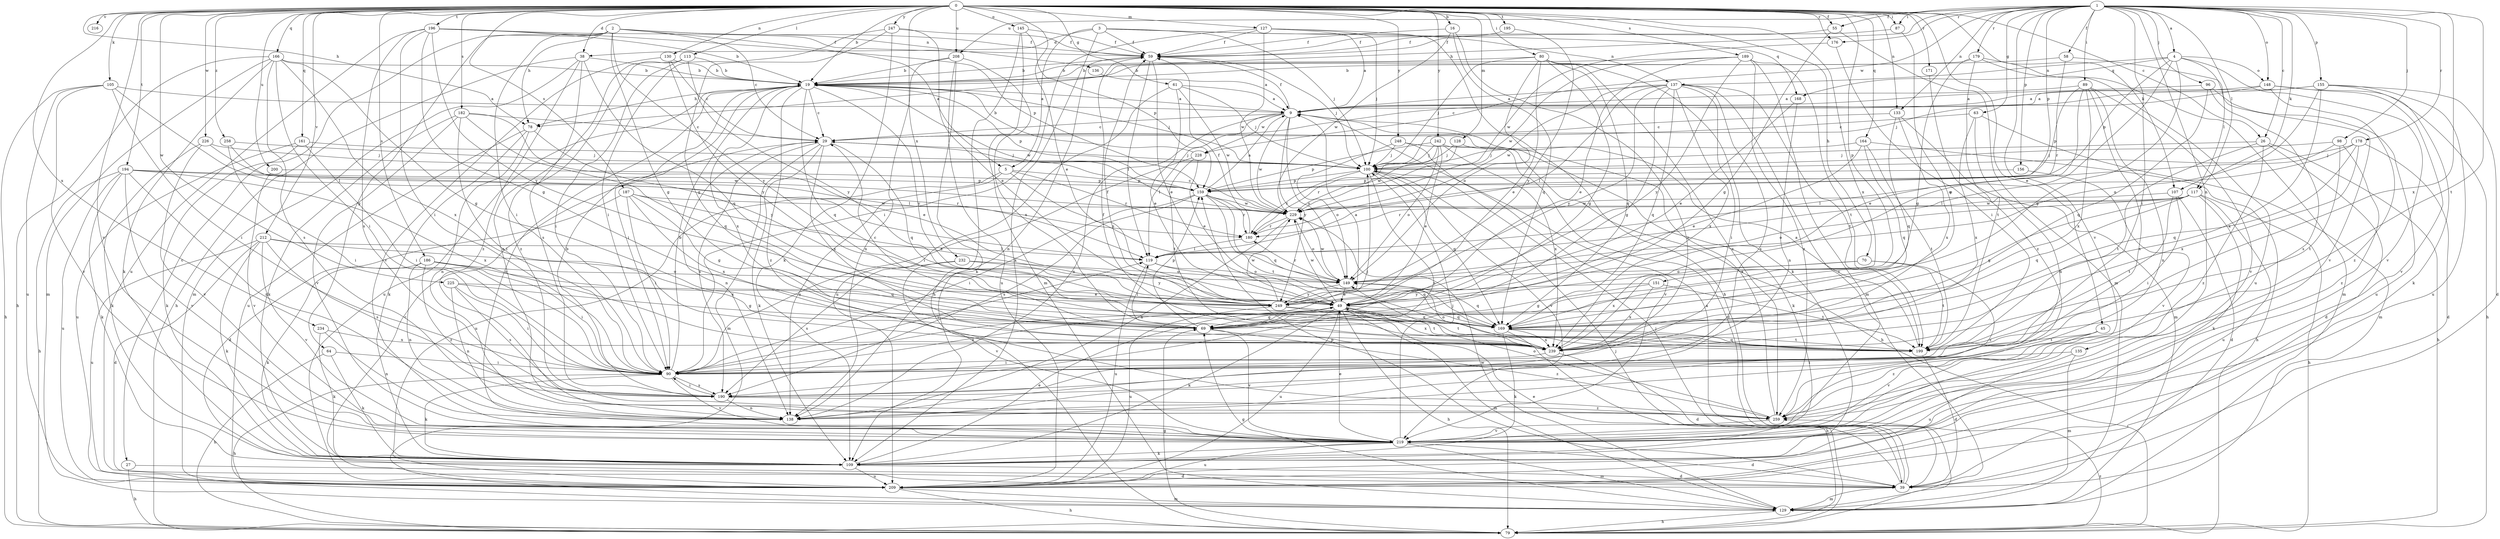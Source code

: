 strict digraph  {
0;
1;
2;
3;
4;
5;
9;
16;
19;
26;
27;
29;
38;
39;
45;
49;
55;
58;
59;
61;
63;
64;
69;
70;
78;
79;
80;
87;
89;
90;
96;
98;
100;
105;
107;
109;
113;
117;
119;
127;
128;
129;
130;
133;
135;
136;
137;
138;
145;
148;
149;
151;
155;
156;
159;
161;
164;
166;
168;
169;
171;
176;
178;
179;
180;
182;
186;
187;
189;
190;
194;
195;
196;
199;
200;
208;
209;
212;
216;
219;
225;
226;
228;
229;
232;
234;
239;
242;
247;
248;
249;
258;
259;
0 -> 16  [label=b];
0 -> 19  [label=b];
0 -> 26  [label=c];
0 -> 38  [label=d];
0 -> 45  [label=e];
0 -> 49  [label=e];
0 -> 55  [label=f];
0 -> 61  [label=g];
0 -> 70  [label=h];
0 -> 78  [label=h];
0 -> 80  [label=i];
0 -> 87  [label=i];
0 -> 105  [label=k];
0 -> 107  [label=k];
0 -> 113  [label=l];
0 -> 127  [label=m];
0 -> 128  [label=m];
0 -> 130  [label=n];
0 -> 133  [label=n];
0 -> 145  [label=o];
0 -> 151  [label=p];
0 -> 161  [label=q];
0 -> 164  [label=q];
0 -> 166  [label=q];
0 -> 171  [label=r];
0 -> 176  [label=r];
0 -> 182  [label=s];
0 -> 186  [label=s];
0 -> 187  [label=s];
0 -> 189  [label=s];
0 -> 194  [label=t];
0 -> 195  [label=t];
0 -> 196  [label=t];
0 -> 200  [label=u];
0 -> 208  [label=u];
0 -> 212  [label=v];
0 -> 216  [label=v];
0 -> 219  [label=v];
0 -> 225  [label=w];
0 -> 226  [label=w];
0 -> 232  [label=x];
0 -> 234  [label=x];
0 -> 239  [label=x];
0 -> 242  [label=y];
0 -> 247  [label=y];
0 -> 248  [label=y];
0 -> 258  [label=z];
1 -> 4  [label=a];
1 -> 26  [label=c];
1 -> 55  [label=f];
1 -> 58  [label=f];
1 -> 63  [label=g];
1 -> 78  [label=h];
1 -> 87  [label=i];
1 -> 89  [label=i];
1 -> 90  [label=i];
1 -> 96  [label=j];
1 -> 98  [label=j];
1 -> 107  [label=k];
1 -> 117  [label=l];
1 -> 133  [label=n];
1 -> 135  [label=n];
1 -> 148  [label=o];
1 -> 155  [label=p];
1 -> 156  [label=p];
1 -> 159  [label=p];
1 -> 176  [label=r];
1 -> 178  [label=r];
1 -> 179  [label=r];
1 -> 199  [label=t];
1 -> 208  [label=u];
1 -> 219  [label=v];
1 -> 228  [label=w];
1 -> 239  [label=x];
2 -> 5  [label=a];
2 -> 27  [label=c];
2 -> 29  [label=c];
2 -> 59  [label=f];
2 -> 64  [label=g];
2 -> 69  [label=g];
2 -> 78  [label=h];
2 -> 90  [label=i];
2 -> 136  [label=n];
2 -> 249  [label=y];
3 -> 5  [label=a];
3 -> 38  [label=d];
3 -> 59  [label=f];
3 -> 100  [label=j];
3 -> 109  [label=k];
3 -> 137  [label=n];
3 -> 168  [label=q];
4 -> 49  [label=e];
4 -> 69  [label=g];
4 -> 117  [label=l];
4 -> 137  [label=n];
4 -> 148  [label=o];
4 -> 159  [label=p];
4 -> 168  [label=q];
4 -> 219  [label=v];
5 -> 138  [label=n];
5 -> 149  [label=o];
5 -> 159  [label=p];
5 -> 180  [label=r];
5 -> 209  [label=u];
9 -> 29  [label=c];
9 -> 59  [label=f];
9 -> 119  [label=l];
9 -> 138  [label=n];
9 -> 149  [label=o];
9 -> 228  [label=w];
9 -> 229  [label=w];
9 -> 249  [label=y];
16 -> 59  [label=f];
16 -> 138  [label=n];
16 -> 169  [label=q];
16 -> 229  [label=w];
19 -> 9  [label=a];
19 -> 29  [label=c];
19 -> 78  [label=h];
19 -> 90  [label=i];
19 -> 100  [label=j];
19 -> 159  [label=p];
19 -> 169  [label=q];
19 -> 209  [label=u];
19 -> 219  [label=v];
19 -> 229  [label=w];
19 -> 239  [label=x];
19 -> 249  [label=y];
19 -> 259  [label=z];
26 -> 39  [label=d];
26 -> 79  [label=h];
26 -> 100  [label=j];
26 -> 199  [label=t];
26 -> 259  [label=z];
27 -> 39  [label=d];
27 -> 79  [label=h];
29 -> 100  [label=j];
29 -> 109  [label=k];
29 -> 129  [label=m];
29 -> 138  [label=n];
29 -> 169  [label=q];
29 -> 190  [label=s];
29 -> 239  [label=x];
38 -> 19  [label=b];
38 -> 79  [label=h];
38 -> 129  [label=m];
38 -> 169  [label=q];
38 -> 190  [label=s];
38 -> 259  [label=z];
39 -> 9  [label=a];
39 -> 49  [label=e];
39 -> 100  [label=j];
39 -> 129  [label=m];
39 -> 159  [label=p];
45 -> 199  [label=t];
45 -> 219  [label=v];
45 -> 259  [label=z];
49 -> 69  [label=g];
49 -> 79  [label=h];
49 -> 109  [label=k];
49 -> 129  [label=m];
49 -> 169  [label=q];
49 -> 199  [label=t];
49 -> 209  [label=u];
49 -> 229  [label=w];
49 -> 239  [label=x];
55 -> 59  [label=f];
55 -> 69  [label=g];
55 -> 129  [label=m];
58 -> 19  [label=b];
58 -> 180  [label=r];
58 -> 219  [label=v];
59 -> 19  [label=b];
59 -> 49  [label=e];
59 -> 100  [label=j];
59 -> 119  [label=l];
59 -> 138  [label=n];
61 -> 9  [label=a];
61 -> 49  [label=e];
61 -> 100  [label=j];
61 -> 209  [label=u];
61 -> 229  [label=w];
63 -> 29  [label=c];
63 -> 129  [label=m];
63 -> 138  [label=n];
63 -> 239  [label=x];
64 -> 79  [label=h];
64 -> 90  [label=i];
64 -> 109  [label=k];
69 -> 29  [label=c];
69 -> 119  [label=l];
69 -> 159  [label=p];
69 -> 219  [label=v];
69 -> 259  [label=z];
70 -> 149  [label=o];
70 -> 199  [label=t];
70 -> 239  [label=x];
70 -> 259  [label=z];
78 -> 109  [label=k];
78 -> 138  [label=n];
78 -> 209  [label=u];
78 -> 249  [label=y];
79 -> 69  [label=g];
79 -> 100  [label=j];
79 -> 259  [label=z];
80 -> 19  [label=b];
80 -> 49  [label=e];
80 -> 69  [label=g];
80 -> 100  [label=j];
80 -> 109  [label=k];
80 -> 149  [label=o];
80 -> 169  [label=q];
80 -> 259  [label=z];
87 -> 59  [label=f];
87 -> 169  [label=q];
89 -> 9  [label=a];
89 -> 49  [label=e];
89 -> 138  [label=n];
89 -> 159  [label=p];
89 -> 190  [label=s];
89 -> 219  [label=v];
89 -> 239  [label=x];
90 -> 19  [label=b];
90 -> 49  [label=e];
90 -> 79  [label=h];
90 -> 100  [label=j];
90 -> 109  [label=k];
90 -> 119  [label=l];
90 -> 190  [label=s];
90 -> 219  [label=v];
96 -> 9  [label=a];
96 -> 169  [label=q];
96 -> 190  [label=s];
96 -> 209  [label=u];
98 -> 100  [label=j];
98 -> 119  [label=l];
98 -> 199  [label=t];
98 -> 259  [label=z];
100 -> 159  [label=p];
100 -> 169  [label=q];
100 -> 180  [label=r];
100 -> 190  [label=s];
100 -> 219  [label=v];
105 -> 9  [label=a];
105 -> 79  [label=h];
105 -> 90  [label=i];
105 -> 119  [label=l];
105 -> 209  [label=u];
105 -> 219  [label=v];
107 -> 39  [label=d];
107 -> 90  [label=i];
107 -> 199  [label=t];
107 -> 229  [label=w];
109 -> 39  [label=d];
109 -> 49  [label=e];
109 -> 209  [label=u];
113 -> 19  [label=b];
113 -> 90  [label=i];
113 -> 138  [label=n];
113 -> 249  [label=y];
113 -> 259  [label=z];
117 -> 69  [label=g];
117 -> 79  [label=h];
117 -> 109  [label=k];
117 -> 149  [label=o];
117 -> 169  [label=q];
117 -> 180  [label=r];
117 -> 209  [label=u];
117 -> 229  [label=w];
119 -> 149  [label=o];
119 -> 169  [label=q];
119 -> 209  [label=u];
127 -> 9  [label=a];
127 -> 59  [label=f];
127 -> 79  [label=h];
127 -> 90  [label=i];
127 -> 100  [label=j];
127 -> 229  [label=w];
128 -> 100  [label=j];
128 -> 109  [label=k];
128 -> 229  [label=w];
129 -> 69  [label=g];
129 -> 79  [label=h];
129 -> 229  [label=w];
130 -> 19  [label=b];
130 -> 29  [label=c];
130 -> 219  [label=v];
130 -> 249  [label=y];
133 -> 29  [label=c];
133 -> 129  [label=m];
133 -> 169  [label=q];
133 -> 239  [label=x];
135 -> 90  [label=i];
135 -> 129  [label=m];
135 -> 209  [label=u];
136 -> 9  [label=a];
137 -> 9  [label=a];
137 -> 69  [label=g];
137 -> 90  [label=i];
137 -> 119  [label=l];
137 -> 169  [label=q];
137 -> 190  [label=s];
137 -> 199  [label=t];
137 -> 219  [label=v];
137 -> 229  [label=w];
137 -> 239  [label=x];
137 -> 249  [label=y];
145 -> 59  [label=f];
145 -> 79  [label=h];
145 -> 129  [label=m];
145 -> 159  [label=p];
148 -> 9  [label=a];
148 -> 79  [label=h];
148 -> 100  [label=j];
148 -> 219  [label=v];
148 -> 259  [label=z];
149 -> 49  [label=e];
149 -> 169  [label=q];
149 -> 180  [label=r];
149 -> 229  [label=w];
149 -> 249  [label=y];
151 -> 69  [label=g];
151 -> 199  [label=t];
151 -> 239  [label=x];
151 -> 249  [label=y];
155 -> 9  [label=a];
155 -> 29  [label=c];
155 -> 39  [label=d];
155 -> 109  [label=k];
155 -> 149  [label=o];
155 -> 209  [label=u];
155 -> 239  [label=x];
156 -> 159  [label=p];
156 -> 219  [label=v];
159 -> 9  [label=a];
159 -> 90  [label=i];
159 -> 169  [label=q];
159 -> 180  [label=r];
159 -> 190  [label=s];
159 -> 199  [label=t];
159 -> 229  [label=w];
161 -> 90  [label=i];
161 -> 100  [label=j];
161 -> 109  [label=k];
161 -> 209  [label=u];
164 -> 49  [label=e];
164 -> 79  [label=h];
164 -> 100  [label=j];
164 -> 169  [label=q];
164 -> 199  [label=t];
166 -> 19  [label=b];
166 -> 69  [label=g];
166 -> 79  [label=h];
166 -> 90  [label=i];
166 -> 109  [label=k];
166 -> 129  [label=m];
166 -> 190  [label=s];
166 -> 239  [label=x];
168 -> 49  [label=e];
168 -> 138  [label=n];
169 -> 79  [label=h];
169 -> 109  [label=k];
169 -> 199  [label=t];
169 -> 239  [label=x];
171 -> 259  [label=z];
176 -> 90  [label=i];
176 -> 229  [label=w];
178 -> 39  [label=d];
178 -> 100  [label=j];
178 -> 119  [label=l];
178 -> 169  [label=q];
178 -> 239  [label=x];
179 -> 19  [label=b];
179 -> 69  [label=g];
179 -> 129  [label=m];
179 -> 199  [label=t];
179 -> 209  [label=u];
180 -> 59  [label=f];
180 -> 119  [label=l];
182 -> 29  [label=c];
182 -> 49  [label=e];
182 -> 90  [label=i];
182 -> 109  [label=k];
182 -> 169  [label=q];
182 -> 219  [label=v];
186 -> 90  [label=i];
186 -> 109  [label=k];
186 -> 138  [label=n];
186 -> 149  [label=o];
186 -> 169  [label=q];
186 -> 259  [label=z];
187 -> 39  [label=d];
187 -> 49  [label=e];
187 -> 69  [label=g];
187 -> 90  [label=i];
187 -> 229  [label=w];
187 -> 239  [label=x];
189 -> 19  [label=b];
189 -> 49  [label=e];
189 -> 129  [label=m];
189 -> 199  [label=t];
189 -> 229  [label=w];
189 -> 249  [label=y];
189 -> 259  [label=z];
190 -> 19  [label=b];
190 -> 90  [label=i];
190 -> 138  [label=n];
190 -> 259  [label=z];
194 -> 79  [label=h];
194 -> 109  [label=k];
194 -> 138  [label=n];
194 -> 159  [label=p];
194 -> 180  [label=r];
194 -> 209  [label=u];
194 -> 219  [label=v];
194 -> 239  [label=x];
195 -> 59  [label=f];
195 -> 249  [label=y];
196 -> 19  [label=b];
196 -> 59  [label=f];
196 -> 69  [label=g];
196 -> 90  [label=i];
196 -> 159  [label=p];
196 -> 190  [label=s];
196 -> 209  [label=u];
196 -> 249  [label=y];
199 -> 9  [label=a];
199 -> 39  [label=d];
199 -> 59  [label=f];
199 -> 169  [label=q];
200 -> 159  [label=p];
200 -> 219  [label=v];
208 -> 19  [label=b];
208 -> 109  [label=k];
208 -> 138  [label=n];
208 -> 209  [label=u];
208 -> 239  [label=x];
209 -> 29  [label=c];
209 -> 79  [label=h];
209 -> 129  [label=m];
212 -> 39  [label=d];
212 -> 109  [label=k];
212 -> 119  [label=l];
212 -> 190  [label=s];
212 -> 209  [label=u];
212 -> 219  [label=v];
212 -> 239  [label=x];
219 -> 39  [label=d];
219 -> 49  [label=e];
219 -> 100  [label=j];
219 -> 109  [label=k];
219 -> 129  [label=m];
219 -> 209  [label=u];
225 -> 49  [label=e];
225 -> 69  [label=g];
225 -> 90  [label=i];
225 -> 138  [label=n];
225 -> 190  [label=s];
226 -> 100  [label=j];
226 -> 109  [label=k];
226 -> 219  [label=v];
226 -> 229  [label=w];
228 -> 19  [label=b];
228 -> 49  [label=e];
228 -> 90  [label=i];
228 -> 199  [label=t];
229 -> 29  [label=c];
229 -> 138  [label=n];
229 -> 149  [label=o];
229 -> 180  [label=r];
232 -> 149  [label=o];
232 -> 190  [label=s];
232 -> 219  [label=v];
232 -> 249  [label=y];
234 -> 109  [label=k];
234 -> 138  [label=n];
234 -> 239  [label=x];
239 -> 39  [label=d];
239 -> 90  [label=i];
239 -> 149  [label=o];
242 -> 49  [label=e];
242 -> 79  [label=h];
242 -> 100  [label=j];
242 -> 149  [label=o];
242 -> 159  [label=p];
242 -> 180  [label=r];
242 -> 239  [label=x];
247 -> 49  [label=e];
247 -> 59  [label=f];
247 -> 69  [label=g];
247 -> 90  [label=i];
247 -> 109  [label=k];
248 -> 39  [label=d];
248 -> 100  [label=j];
248 -> 149  [label=o];
248 -> 219  [label=v];
249 -> 9  [label=a];
249 -> 59  [label=f];
249 -> 169  [label=q];
249 -> 199  [label=t];
249 -> 209  [label=u];
249 -> 229  [label=w];
258 -> 90  [label=i];
258 -> 100  [label=j];
258 -> 119  [label=l];
259 -> 9  [label=a];
259 -> 149  [label=o];
259 -> 219  [label=v];
}
